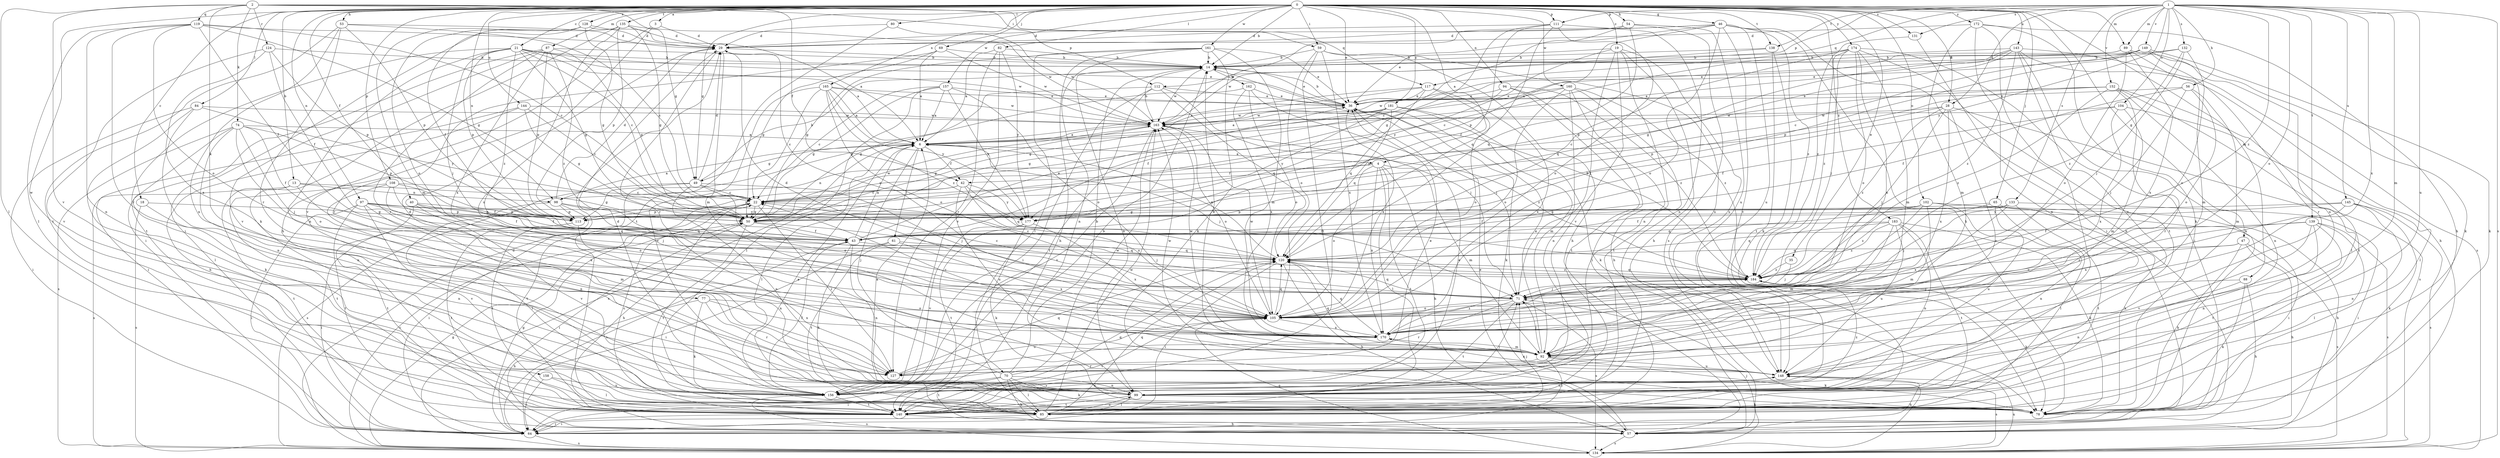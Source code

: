 strict digraph  {
0;
1;
2;
3;
4;
6;
13;
14;
18;
19;
21;
22;
28;
29;
35;
36;
40;
42;
43;
46;
47;
49;
50;
53;
54;
56;
57;
59;
61;
64;
65;
69;
70;
71;
74;
77;
78;
80;
82;
84;
85;
87;
88;
89;
92;
94;
97;
98;
99;
102;
104;
105;
108;
111;
112;
113;
117;
119;
120;
124;
127;
128;
131;
132;
133;
134;
135;
138;
139;
140;
143;
144;
145;
148;
149;
152;
156;
157;
158;
160;
161;
162;
163;
165;
170;
172;
174;
177;
181;
183;
184;
0 -> 3  [label=a];
0 -> 4  [label=a];
0 -> 13  [label=b];
0 -> 14  [label=b];
0 -> 18  [label=c];
0 -> 19  [label=c];
0 -> 21  [label=c];
0 -> 28  [label=d];
0 -> 35  [label=e];
0 -> 36  [label=e];
0 -> 40  [label=f];
0 -> 46  [label=g];
0 -> 47  [label=g];
0 -> 49  [label=g];
0 -> 53  [label=h];
0 -> 54  [label=h];
0 -> 59  [label=i];
0 -> 65  [label=j];
0 -> 69  [label=j];
0 -> 80  [label=l];
0 -> 82  [label=l];
0 -> 84  [label=l];
0 -> 87  [label=m];
0 -> 88  [label=m];
0 -> 89  [label=m];
0 -> 94  [label=n];
0 -> 97  [label=n];
0 -> 98  [label=n];
0 -> 102  [label=o];
0 -> 108  [label=p];
0 -> 111  [label=p];
0 -> 128  [label=s];
0 -> 131  [label=s];
0 -> 135  [label=t];
0 -> 138  [label=t];
0 -> 143  [label=u];
0 -> 144  [label=u];
0 -> 157  [label=w];
0 -> 158  [label=w];
0 -> 160  [label=w];
0 -> 161  [label=w];
0 -> 165  [label=x];
0 -> 172  [label=y];
0 -> 174  [label=y];
0 -> 181  [label=z];
0 -> 183  [label=z];
1 -> 28  [label=d];
1 -> 56  [label=h];
1 -> 89  [label=m];
1 -> 92  [label=m];
1 -> 104  [label=o];
1 -> 105  [label=o];
1 -> 111  [label=p];
1 -> 112  [label=p];
1 -> 117  [label=q];
1 -> 131  [label=s];
1 -> 132  [label=s];
1 -> 133  [label=s];
1 -> 134  [label=s];
1 -> 138  [label=t];
1 -> 139  [label=t];
1 -> 145  [label=u];
1 -> 148  [label=u];
1 -> 149  [label=v];
1 -> 152  [label=v];
1 -> 170  [label=x];
1 -> 177  [label=y];
1 -> 184  [label=z];
2 -> 42  [label=f];
2 -> 49  [label=g];
2 -> 59  [label=i];
2 -> 74  [label=k];
2 -> 77  [label=k];
2 -> 85  [label=l];
2 -> 112  [label=p];
2 -> 117  [label=q];
2 -> 119  [label=q];
2 -> 124  [label=r];
2 -> 156  [label=v];
3 -> 29  [label=d];
3 -> 57  [label=h];
3 -> 156  [label=v];
4 -> 42  [label=f];
4 -> 57  [label=h];
4 -> 85  [label=l];
4 -> 92  [label=m];
4 -> 98  [label=n];
4 -> 105  [label=o];
4 -> 140  [label=t];
4 -> 170  [label=x];
6 -> 4  [label=a];
6 -> 42  [label=f];
6 -> 49  [label=g];
6 -> 61  [label=i];
6 -> 70  [label=j];
6 -> 71  [label=j];
6 -> 85  [label=l];
6 -> 134  [label=s];
13 -> 50  [label=g];
13 -> 71  [label=j];
13 -> 98  [label=n];
13 -> 134  [label=s];
13 -> 140  [label=t];
14 -> 36  [label=e];
14 -> 99  [label=n];
14 -> 162  [label=w];
14 -> 163  [label=w];
18 -> 50  [label=g];
18 -> 99  [label=n];
18 -> 134  [label=s];
19 -> 14  [label=b];
19 -> 57  [label=h];
19 -> 71  [label=j];
19 -> 99  [label=n];
19 -> 148  [label=u];
19 -> 156  [label=v];
19 -> 177  [label=y];
21 -> 6  [label=a];
21 -> 14  [label=b];
21 -> 22  [label=c];
21 -> 36  [label=e];
21 -> 50  [label=g];
21 -> 71  [label=j];
21 -> 99  [label=n];
21 -> 113  [label=p];
21 -> 140  [label=t];
21 -> 163  [label=w];
21 -> 184  [label=z];
22 -> 50  [label=g];
22 -> 57  [label=h];
22 -> 64  [label=i];
22 -> 113  [label=p];
22 -> 127  [label=r];
28 -> 71  [label=j];
28 -> 127  [label=r];
28 -> 134  [label=s];
28 -> 163  [label=w];
28 -> 170  [label=x];
28 -> 177  [label=y];
28 -> 184  [label=z];
29 -> 14  [label=b];
29 -> 92  [label=m];
29 -> 105  [label=o];
29 -> 127  [label=r];
35 -> 71  [label=j];
35 -> 184  [label=z];
36 -> 14  [label=b];
36 -> 78  [label=k];
36 -> 163  [label=w];
40 -> 43  [label=f];
40 -> 113  [label=p];
40 -> 120  [label=q];
40 -> 140  [label=t];
40 -> 156  [label=v];
42 -> 22  [label=c];
42 -> 105  [label=o];
42 -> 113  [label=p];
42 -> 120  [label=q];
42 -> 148  [label=u];
42 -> 177  [label=y];
43 -> 6  [label=a];
43 -> 36  [label=e];
43 -> 64  [label=i];
43 -> 78  [label=k];
43 -> 99  [label=n];
43 -> 120  [label=q];
46 -> 22  [label=c];
46 -> 29  [label=d];
46 -> 57  [label=h];
46 -> 78  [label=k];
46 -> 105  [label=o];
46 -> 113  [label=p];
46 -> 148  [label=u];
46 -> 156  [label=v];
46 -> 163  [label=w];
46 -> 184  [label=z];
47 -> 57  [label=h];
47 -> 78  [label=k];
47 -> 120  [label=q];
47 -> 134  [label=s];
47 -> 184  [label=z];
49 -> 14  [label=b];
49 -> 22  [label=c];
49 -> 29  [label=d];
49 -> 71  [label=j];
49 -> 99  [label=n];
49 -> 105  [label=o];
49 -> 134  [label=s];
49 -> 140  [label=t];
50 -> 43  [label=f];
50 -> 64  [label=i];
50 -> 71  [label=j];
50 -> 140  [label=t];
50 -> 163  [label=w];
53 -> 22  [label=c];
53 -> 29  [label=d];
53 -> 99  [label=n];
53 -> 113  [label=p];
53 -> 127  [label=r];
53 -> 140  [label=t];
54 -> 29  [label=d];
54 -> 36  [label=e];
54 -> 120  [label=q];
54 -> 134  [label=s];
54 -> 148  [label=u];
56 -> 36  [label=e];
56 -> 43  [label=f];
56 -> 71  [label=j];
56 -> 92  [label=m];
56 -> 105  [label=o];
57 -> 36  [label=e];
57 -> 134  [label=s];
59 -> 14  [label=b];
59 -> 57  [label=h];
59 -> 105  [label=o];
59 -> 140  [label=t];
59 -> 148  [label=u];
59 -> 170  [label=x];
61 -> 64  [label=i];
61 -> 120  [label=q];
61 -> 140  [label=t];
61 -> 170  [label=x];
64 -> 50  [label=g];
64 -> 134  [label=s];
65 -> 50  [label=g];
65 -> 78  [label=k];
65 -> 85  [label=l];
65 -> 148  [label=u];
65 -> 184  [label=z];
69 -> 6  [label=a];
69 -> 14  [label=b];
69 -> 50  [label=g];
69 -> 127  [label=r];
69 -> 163  [label=w];
70 -> 14  [label=b];
70 -> 29  [label=d];
70 -> 36  [label=e];
70 -> 57  [label=h];
70 -> 64  [label=i];
70 -> 78  [label=k];
70 -> 85  [label=l];
70 -> 99  [label=n];
70 -> 140  [label=t];
70 -> 163  [label=w];
71 -> 105  [label=o];
71 -> 120  [label=q];
71 -> 127  [label=r];
71 -> 134  [label=s];
71 -> 140  [label=t];
74 -> 6  [label=a];
74 -> 43  [label=f];
74 -> 71  [label=j];
74 -> 78  [label=k];
74 -> 99  [label=n];
74 -> 105  [label=o];
74 -> 113  [label=p];
74 -> 134  [label=s];
77 -> 57  [label=h];
77 -> 78  [label=k];
77 -> 105  [label=o];
77 -> 127  [label=r];
77 -> 170  [label=x];
78 -> 6  [label=a];
80 -> 29  [label=d];
80 -> 140  [label=t];
80 -> 163  [label=w];
82 -> 6  [label=a];
82 -> 14  [label=b];
82 -> 127  [label=r];
82 -> 156  [label=v];
82 -> 177  [label=y];
84 -> 64  [label=i];
84 -> 85  [label=l];
84 -> 99  [label=n];
84 -> 163  [label=w];
84 -> 177  [label=y];
85 -> 6  [label=a];
85 -> 64  [label=i];
85 -> 71  [label=j];
85 -> 99  [label=n];
85 -> 120  [label=q];
85 -> 163  [label=w];
87 -> 14  [label=b];
87 -> 50  [label=g];
87 -> 64  [label=i];
87 -> 113  [label=p];
87 -> 127  [label=r];
87 -> 156  [label=v];
87 -> 170  [label=x];
87 -> 184  [label=z];
88 -> 57  [label=h];
88 -> 71  [label=j];
88 -> 78  [label=k];
88 -> 99  [label=n];
89 -> 14  [label=b];
89 -> 36  [label=e];
89 -> 78  [label=k];
89 -> 92  [label=m];
89 -> 105  [label=o];
89 -> 170  [label=x];
92 -> 14  [label=b];
92 -> 36  [label=e];
92 -> 71  [label=j];
92 -> 78  [label=k];
92 -> 85  [label=l];
92 -> 120  [label=q];
92 -> 127  [label=r];
92 -> 148  [label=u];
92 -> 163  [label=w];
94 -> 36  [label=e];
94 -> 43  [label=f];
94 -> 57  [label=h];
94 -> 140  [label=t];
94 -> 184  [label=z];
97 -> 43  [label=f];
97 -> 50  [label=g];
97 -> 64  [label=i];
97 -> 92  [label=m];
97 -> 113  [label=p];
97 -> 140  [label=t];
97 -> 156  [label=v];
97 -> 177  [label=y];
98 -> 6  [label=a];
98 -> 29  [label=d];
98 -> 43  [label=f];
98 -> 85  [label=l];
98 -> 113  [label=p];
98 -> 120  [label=q];
98 -> 140  [label=t];
99 -> 71  [label=j];
99 -> 78  [label=k];
99 -> 85  [label=l];
99 -> 140  [label=t];
99 -> 184  [label=z];
102 -> 50  [label=g];
102 -> 57  [label=h];
102 -> 64  [label=i];
102 -> 92  [label=m];
102 -> 99  [label=n];
102 -> 120  [label=q];
102 -> 170  [label=x];
104 -> 43  [label=f];
104 -> 85  [label=l];
104 -> 92  [label=m];
104 -> 163  [label=w];
104 -> 170  [label=x];
105 -> 29  [label=d];
105 -> 36  [label=e];
105 -> 120  [label=q];
105 -> 140  [label=t];
105 -> 163  [label=w];
105 -> 170  [label=x];
108 -> 22  [label=c];
108 -> 43  [label=f];
108 -> 99  [label=n];
108 -> 105  [label=o];
108 -> 140  [label=t];
108 -> 170  [label=x];
111 -> 29  [label=d];
111 -> 43  [label=f];
111 -> 50  [label=g];
111 -> 99  [label=n];
111 -> 105  [label=o];
111 -> 120  [label=q];
112 -> 36  [label=e];
112 -> 50  [label=g];
112 -> 64  [label=i];
112 -> 71  [label=j];
112 -> 120  [label=q];
112 -> 140  [label=t];
113 -> 64  [label=i];
113 -> 99  [label=n];
113 -> 140  [label=t];
117 -> 6  [label=a];
117 -> 36  [label=e];
117 -> 50  [label=g];
117 -> 105  [label=o];
117 -> 120  [label=q];
117 -> 170  [label=x];
119 -> 22  [label=c];
119 -> 29  [label=d];
119 -> 43  [label=f];
119 -> 50  [label=g];
119 -> 85  [label=l];
119 -> 99  [label=n];
119 -> 105  [label=o];
119 -> 127  [label=r];
120 -> 6  [label=a];
120 -> 22  [label=c];
120 -> 57  [label=h];
120 -> 64  [label=i];
120 -> 184  [label=z];
124 -> 14  [label=b];
124 -> 43  [label=f];
124 -> 113  [label=p];
124 -> 156  [label=v];
124 -> 170  [label=x];
127 -> 105  [label=o];
127 -> 120  [label=q];
128 -> 6  [label=a];
128 -> 29  [label=d];
128 -> 43  [label=f];
128 -> 50  [label=g];
128 -> 92  [label=m];
128 -> 105  [label=o];
131 -> 64  [label=i];
131 -> 184  [label=z];
132 -> 14  [label=b];
132 -> 36  [label=e];
132 -> 71  [label=j];
132 -> 105  [label=o];
132 -> 184  [label=z];
133 -> 43  [label=f];
133 -> 64  [label=i];
133 -> 71  [label=j];
133 -> 113  [label=p];
133 -> 140  [label=t];
133 -> 170  [label=x];
134 -> 22  [label=c];
134 -> 29  [label=d];
134 -> 50  [label=g];
134 -> 71  [label=j];
134 -> 105  [label=o];
134 -> 148  [label=u];
135 -> 29  [label=d];
135 -> 50  [label=g];
135 -> 64  [label=i];
135 -> 78  [label=k];
135 -> 113  [label=p];
135 -> 148  [label=u];
135 -> 163  [label=w];
138 -> 14  [label=b];
138 -> 78  [label=k];
138 -> 140  [label=t];
138 -> 163  [label=w];
139 -> 43  [label=f];
139 -> 85  [label=l];
139 -> 99  [label=n];
139 -> 105  [label=o];
139 -> 134  [label=s];
139 -> 140  [label=t];
139 -> 156  [label=v];
140 -> 22  [label=c];
140 -> 36  [label=e];
140 -> 57  [label=h];
140 -> 64  [label=i];
140 -> 120  [label=q];
143 -> 6  [label=a];
143 -> 14  [label=b];
143 -> 50  [label=g];
143 -> 57  [label=h];
143 -> 78  [label=k];
143 -> 113  [label=p];
143 -> 134  [label=s];
143 -> 148  [label=u];
143 -> 184  [label=z];
144 -> 22  [label=c];
144 -> 50  [label=g];
144 -> 57  [label=h];
144 -> 64  [label=i];
144 -> 163  [label=w];
145 -> 43  [label=f];
145 -> 78  [label=k];
145 -> 99  [label=n];
145 -> 134  [label=s];
145 -> 170  [label=x];
145 -> 177  [label=y];
148 -> 57  [label=h];
148 -> 99  [label=n];
148 -> 134  [label=s];
148 -> 156  [label=v];
148 -> 170  [label=x];
149 -> 6  [label=a];
149 -> 14  [label=b];
149 -> 22  [label=c];
149 -> 78  [label=k];
149 -> 113  [label=p];
149 -> 127  [label=r];
149 -> 148  [label=u];
152 -> 22  [label=c];
152 -> 36  [label=e];
152 -> 85  [label=l];
152 -> 99  [label=n];
152 -> 113  [label=p];
152 -> 127  [label=r];
152 -> 140  [label=t];
152 -> 184  [label=z];
156 -> 14  [label=b];
156 -> 29  [label=d];
156 -> 43  [label=f];
156 -> 134  [label=s];
156 -> 140  [label=t];
156 -> 148  [label=u];
157 -> 6  [label=a];
157 -> 22  [label=c];
157 -> 36  [label=e];
157 -> 50  [label=g];
157 -> 85  [label=l];
157 -> 105  [label=o];
157 -> 177  [label=y];
158 -> 64  [label=i];
158 -> 85  [label=l];
158 -> 156  [label=v];
160 -> 36  [label=e];
160 -> 64  [label=i];
160 -> 99  [label=n];
160 -> 105  [label=o];
160 -> 140  [label=t];
160 -> 163  [label=w];
160 -> 184  [label=z];
161 -> 14  [label=b];
161 -> 36  [label=e];
161 -> 50  [label=g];
161 -> 57  [label=h];
161 -> 78  [label=k];
161 -> 85  [label=l];
161 -> 92  [label=m];
161 -> 99  [label=n];
162 -> 36  [label=e];
162 -> 71  [label=j];
162 -> 105  [label=o];
162 -> 113  [label=p];
162 -> 170  [label=x];
163 -> 6  [label=a];
163 -> 14  [label=b];
163 -> 50  [label=g];
163 -> 105  [label=o];
163 -> 156  [label=v];
163 -> 184  [label=z];
165 -> 6  [label=a];
165 -> 22  [label=c];
165 -> 36  [label=e];
165 -> 105  [label=o];
165 -> 156  [label=v];
165 -> 163  [label=w];
165 -> 177  [label=y];
165 -> 184  [label=z];
170 -> 22  [label=c];
170 -> 92  [label=m];
170 -> 120  [label=q];
170 -> 163  [label=w];
170 -> 184  [label=z];
172 -> 29  [label=d];
172 -> 57  [label=h];
172 -> 78  [label=k];
172 -> 92  [label=m];
172 -> 99  [label=n];
172 -> 156  [label=v];
174 -> 14  [label=b];
174 -> 22  [label=c];
174 -> 64  [label=i];
174 -> 71  [label=j];
174 -> 92  [label=m];
174 -> 105  [label=o];
174 -> 120  [label=q];
174 -> 140  [label=t];
174 -> 170  [label=x];
174 -> 184  [label=z];
177 -> 78  [label=k];
177 -> 140  [label=t];
177 -> 156  [label=v];
177 -> 170  [label=x];
181 -> 6  [label=a];
181 -> 50  [label=g];
181 -> 78  [label=k];
181 -> 92  [label=m];
181 -> 120  [label=q];
181 -> 163  [label=w];
181 -> 177  [label=y];
183 -> 43  [label=f];
183 -> 78  [label=k];
183 -> 92  [label=m];
183 -> 99  [label=n];
183 -> 120  [label=q];
183 -> 140  [label=t];
183 -> 148  [label=u];
183 -> 184  [label=z];
184 -> 14  [label=b];
184 -> 22  [label=c];
184 -> 71  [label=j];
184 -> 78  [label=k];
184 -> 120  [label=q];
}
